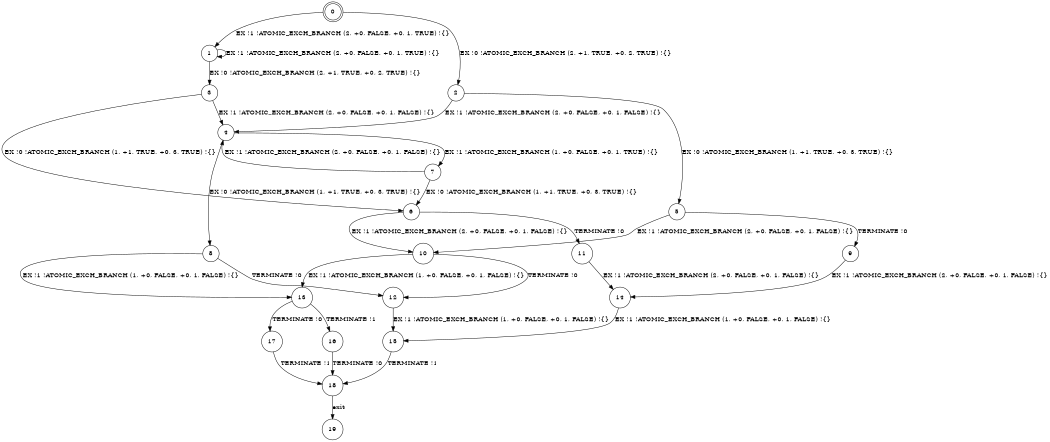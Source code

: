 digraph BCG {
size = "7, 10.5";
center = TRUE;
node [shape = circle];
0 [peripheries = 2];
0 -> 1 [label = "EX !1 !ATOMIC_EXCH_BRANCH (2, +0, FALSE, +0, 1, TRUE) !{}"];
0 -> 2 [label = "EX !0 !ATOMIC_EXCH_BRANCH (2, +1, TRUE, +0, 2, TRUE) !{}"];
1 -> 3 [label = "EX !0 !ATOMIC_EXCH_BRANCH (2, +1, TRUE, +0, 2, TRUE) !{}"];
1 -> 1 [label = "EX !1 !ATOMIC_EXCH_BRANCH (2, +0, FALSE, +0, 1, TRUE) !{}"];
2 -> 4 [label = "EX !1 !ATOMIC_EXCH_BRANCH (2, +0, FALSE, +0, 1, FALSE) !{}"];
2 -> 5 [label = "EX !0 !ATOMIC_EXCH_BRANCH (1, +1, TRUE, +0, 3, TRUE) !{}"];
3 -> 4 [label = "EX !1 !ATOMIC_EXCH_BRANCH (2, +0, FALSE, +0, 1, FALSE) !{}"];
3 -> 6 [label = "EX !0 !ATOMIC_EXCH_BRANCH (1, +1, TRUE, +0, 3, TRUE) !{}"];
4 -> 7 [label = "EX !1 !ATOMIC_EXCH_BRANCH (1, +0, FALSE, +0, 1, TRUE) !{}"];
4 -> 8 [label = "EX !0 !ATOMIC_EXCH_BRANCH (1, +1, TRUE, +0, 3, TRUE) !{}"];
5 -> 9 [label = "TERMINATE !0"];
5 -> 10 [label = "EX !1 !ATOMIC_EXCH_BRANCH (2, +0, FALSE, +0, 1, FALSE) !{}"];
6 -> 11 [label = "TERMINATE !0"];
6 -> 10 [label = "EX !1 !ATOMIC_EXCH_BRANCH (2, +0, FALSE, +0, 1, FALSE) !{}"];
7 -> 4 [label = "EX !1 !ATOMIC_EXCH_BRANCH (2, +0, FALSE, +0, 1, FALSE) !{}"];
7 -> 6 [label = "EX !0 !ATOMIC_EXCH_BRANCH (1, +1, TRUE, +0, 3, TRUE) !{}"];
8 -> 12 [label = "TERMINATE !0"];
8 -> 13 [label = "EX !1 !ATOMIC_EXCH_BRANCH (1, +0, FALSE, +0, 1, FALSE) !{}"];
9 -> 14 [label = "EX !1 !ATOMIC_EXCH_BRANCH (2, +0, FALSE, +0, 1, FALSE) !{}"];
10 -> 12 [label = "TERMINATE !0"];
10 -> 13 [label = "EX !1 !ATOMIC_EXCH_BRANCH (1, +0, FALSE, +0, 1, FALSE) !{}"];
11 -> 14 [label = "EX !1 !ATOMIC_EXCH_BRANCH (2, +0, FALSE, +0, 1, FALSE) !{}"];
12 -> 15 [label = "EX !1 !ATOMIC_EXCH_BRANCH (1, +0, FALSE, +0, 1, FALSE) !{}"];
13 -> 16 [label = "TERMINATE !1"];
13 -> 17 [label = "TERMINATE !0"];
14 -> 15 [label = "EX !1 !ATOMIC_EXCH_BRANCH (1, +0, FALSE, +0, 1, FALSE) !{}"];
15 -> 18 [label = "TERMINATE !1"];
16 -> 18 [label = "TERMINATE !0"];
17 -> 18 [label = "TERMINATE !1"];
18 -> 19 [label = "exit"];
}
